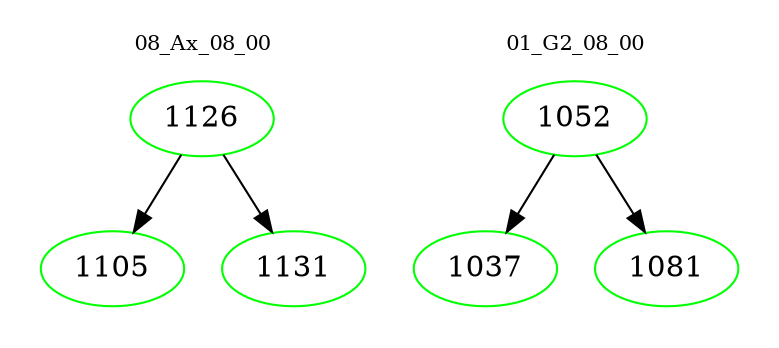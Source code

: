 digraph{
subgraph cluster_0 {
color = white
label = "08_Ax_08_00";
fontsize=10;
T0_1126 [label="1126", color="green"]
T0_1126 -> T0_1105 [color="black"]
T0_1105 [label="1105", color="green"]
T0_1126 -> T0_1131 [color="black"]
T0_1131 [label="1131", color="green"]
}
subgraph cluster_1 {
color = white
label = "01_G2_08_00";
fontsize=10;
T1_1052 [label="1052", color="green"]
T1_1052 -> T1_1037 [color="black"]
T1_1037 [label="1037", color="green"]
T1_1052 -> T1_1081 [color="black"]
T1_1081 [label="1081", color="green"]
}
}
